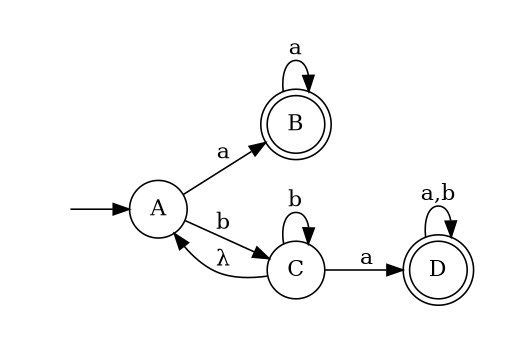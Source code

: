 digraph {
	rankdir=LR;
	margin=0.2;
	size=3;
	node [margin=0 shape=circle];
	B,D[shape=doublecircle];
	" "[color=white width=0];
	
	" " -> A
	A -> B[label=a]
	A -> C[label=b]
	B -> B[label=a]
	C -> D[label=a]
	C -> A[label=λ]
	C -> C[label=b]
	D -> D[label="a,b"]
	
}